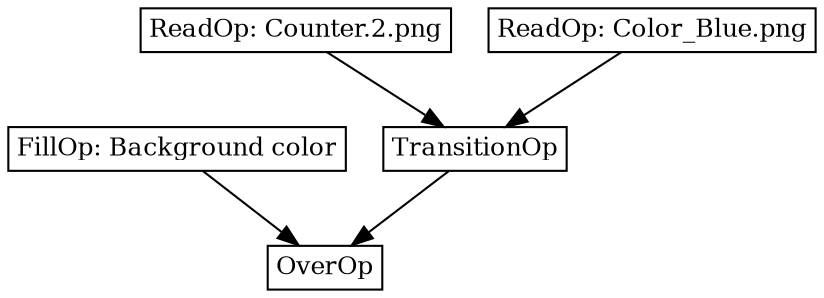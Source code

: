 digraph CompositeTracks {
    FillOp [shape=box, label="FillOp: Background color", fontsize=12, margin=0.05, width=0, height=0]
    ReadOp [shape=box, label="ReadOp: Counter.2.png", fontsize=12, margin=0.05, width=0, height=0]
    ReadOp2 [shape=box, label="ReadOp: Color_Blue.png", fontsize=12, margin=0.05, width=0, height=0]
    TransitionOp [shape=box, label="TransitionOp", fontsize=12, margin=0.05, width=0, height=0]
    OverOp [shape=box, label="OverOp", fontsize=12, margin=0.05, width=0, height=0]
    FillOp -> OverOp;
    ReadOp -> TransitionOp;
    ReadOp2 -> TransitionOp;
    TransitionOp -> OverOp;
}
